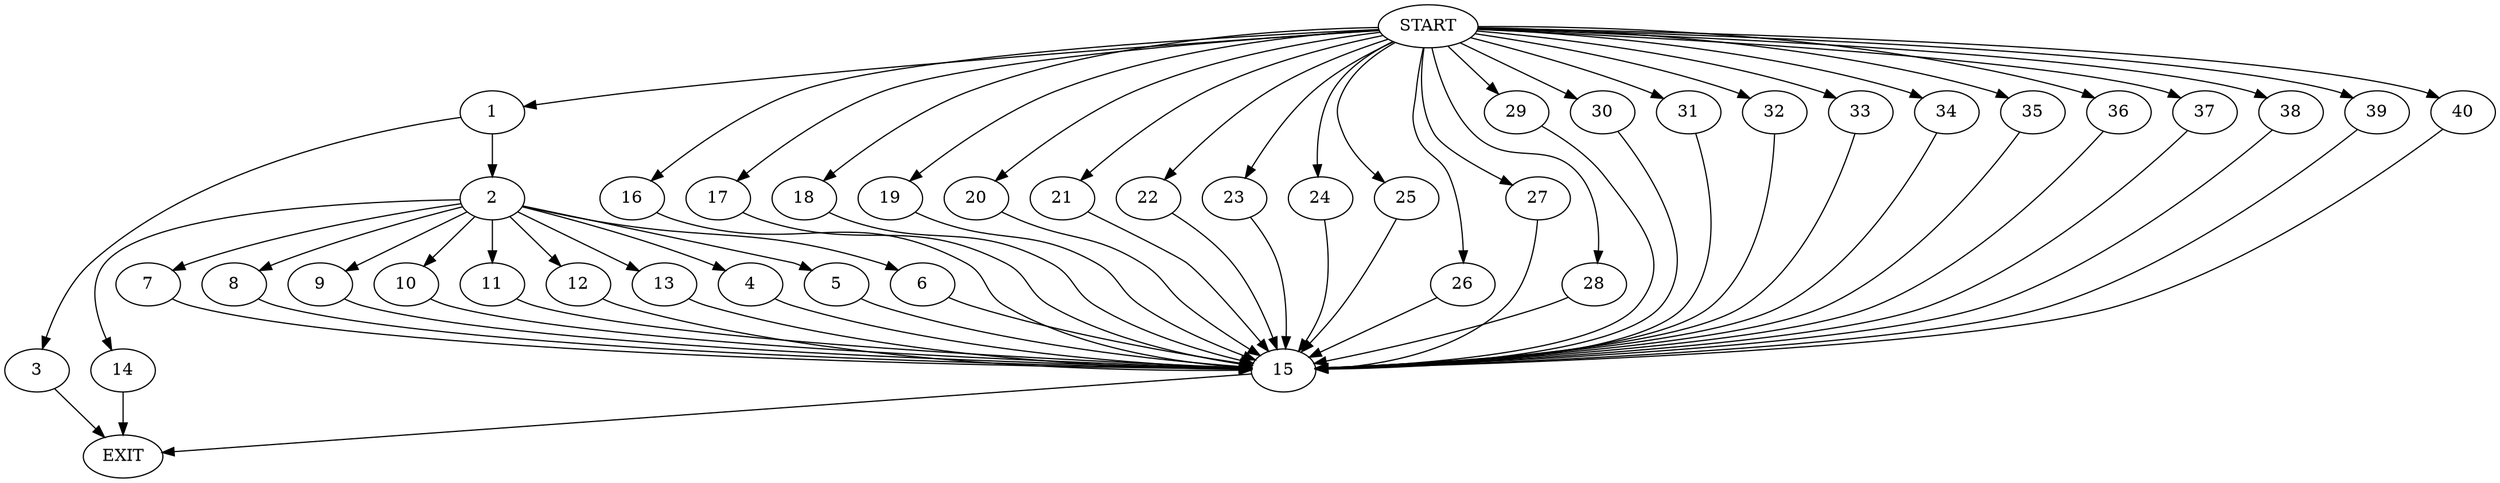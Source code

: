 digraph {
0 [label="START"]
41 [label="EXIT"]
0 -> 1
1 -> 2
1 -> 3
3 -> 41
2 -> 4
2 -> 5
2 -> 6
2 -> 7
2 -> 8
2 -> 9
2 -> 10
2 -> 11
2 -> 12
2 -> 13
2 -> 14
4 -> 15
7 -> 15
5 -> 15
11 -> 15
12 -> 15
10 -> 15
9 -> 15
8 -> 15
6 -> 15
13 -> 15
14 -> 41
15 -> 41
0 -> 16
16 -> 15
0 -> 17
17 -> 15
0 -> 18
18 -> 15
0 -> 19
19 -> 15
0 -> 20
20 -> 15
0 -> 21
21 -> 15
0 -> 22
22 -> 15
0 -> 23
23 -> 15
0 -> 24
24 -> 15
0 -> 25
25 -> 15
0 -> 26
26 -> 15
0 -> 27
27 -> 15
0 -> 28
28 -> 15
0 -> 29
29 -> 15
0 -> 30
30 -> 15
0 -> 31
31 -> 15
0 -> 32
32 -> 15
0 -> 33
33 -> 15
0 -> 34
34 -> 15
0 -> 35
35 -> 15
0 -> 36
36 -> 15
0 -> 37
37 -> 15
0 -> 38
38 -> 15
0 -> 39
39 -> 15
0 -> 40
40 -> 15
}
